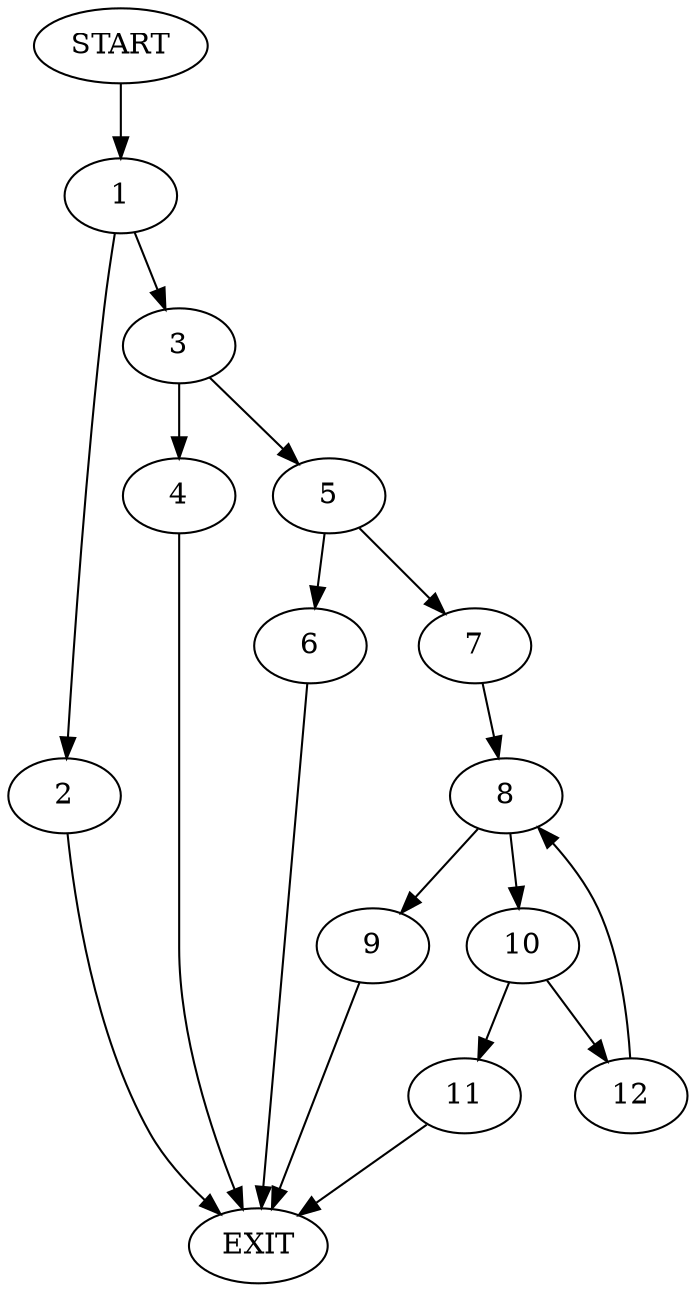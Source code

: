 digraph {
0 [label="START"]
13 [label="EXIT"]
0 -> 1
1 -> 2
1 -> 3
2 -> 13
3 -> 4
3 -> 5
4 -> 13
5 -> 6
5 -> 7
6 -> 13
7 -> 8
8 -> 9
8 -> 10
10 -> 11
10 -> 12
9 -> 13
12 -> 8
11 -> 13
}
